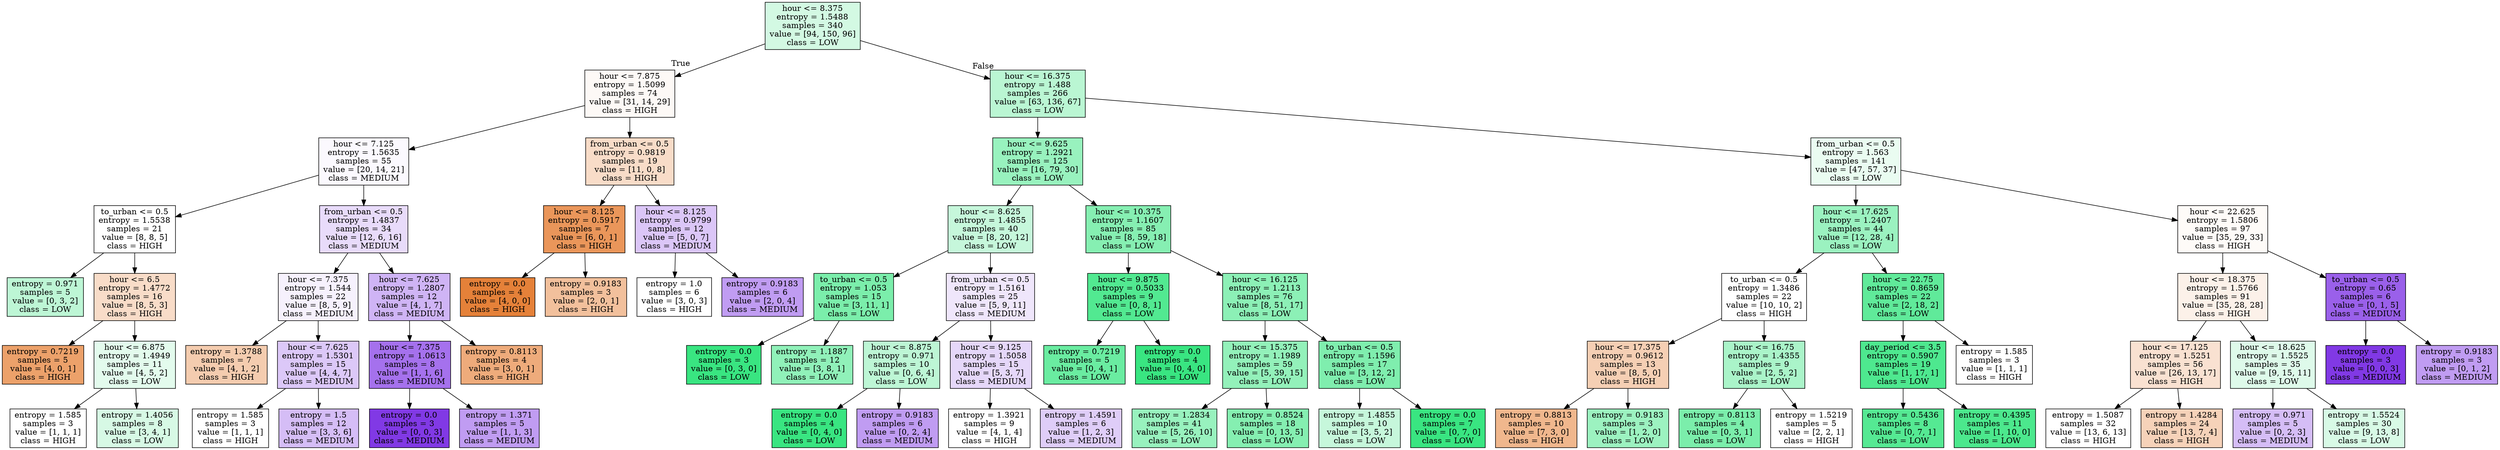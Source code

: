 digraph Tree {
node [shape=box, style="filled", color="black"] ;
0 [label="hour <= 8.375\nentropy = 1.5488\nsamples = 340\nvalue = [94, 150, 96]\nclass = LOW", fillcolor="#39e58138"] ;
1 [label="hour <= 7.875\nentropy = 1.5099\nsamples = 74\nvalue = [31, 14, 29]\nclass = HIGH", fillcolor="#e581390b"] ;
0 -> 1 [labeldistance=2.5, labelangle=45, headlabel="True"] ;
2 [label="hour <= 7.125\nentropy = 1.5635\nsamples = 55\nvalue = [20, 14, 21]\nclass = MEDIUM", fillcolor="#8139e507"] ;
1 -> 2 ;
3 [label="to_urban <= 0.5\nentropy = 1.5538\nsamples = 21\nvalue = [8, 8, 5]\nclass = HIGH", fillcolor="#e5813900"] ;
2 -> 3 ;
4 [label="entropy = 0.971\nsamples = 5\nvalue = [0, 3, 2]\nclass = LOW", fillcolor="#39e58155"] ;
3 -> 4 ;
5 [label="hour <= 6.5\nentropy = 1.4772\nsamples = 16\nvalue = [8, 5, 3]\nclass = HIGH", fillcolor="#e5813946"] ;
3 -> 5 ;
6 [label="entropy = 0.7219\nsamples = 5\nvalue = [4, 0, 1]\nclass = HIGH", fillcolor="#e58139bf"] ;
5 -> 6 ;
7 [label="hour <= 6.875\nentropy = 1.4949\nsamples = 11\nvalue = [4, 5, 2]\nclass = LOW", fillcolor="#39e58124"] ;
5 -> 7 ;
8 [label="entropy = 1.585\nsamples = 3\nvalue = [1, 1, 1]\nclass = HIGH", fillcolor="#e5813900"] ;
7 -> 8 ;
9 [label="entropy = 1.4056\nsamples = 8\nvalue = [3, 4, 1]\nclass = LOW", fillcolor="#39e58133"] ;
7 -> 9 ;
10 [label="from_urban <= 0.5\nentropy = 1.4837\nsamples = 34\nvalue = [12, 6, 16]\nclass = MEDIUM", fillcolor="#8139e52e"] ;
2 -> 10 ;
11 [label="hour <= 7.375\nentropy = 1.544\nsamples = 22\nvalue = [8, 5, 9]\nclass = MEDIUM", fillcolor="#8139e512"] ;
10 -> 11 ;
12 [label="entropy = 1.3788\nsamples = 7\nvalue = [4, 1, 2]\nclass = HIGH", fillcolor="#e5813966"] ;
11 -> 12 ;
13 [label="hour <= 7.625\nentropy = 1.5301\nsamples = 15\nvalue = [4, 4, 7]\nclass = MEDIUM", fillcolor="#8139e546"] ;
11 -> 13 ;
14 [label="entropy = 1.585\nsamples = 3\nvalue = [1, 1, 1]\nclass = HIGH", fillcolor="#e5813900"] ;
13 -> 14 ;
15 [label="entropy = 1.5\nsamples = 12\nvalue = [3, 3, 6]\nclass = MEDIUM", fillcolor="#8139e555"] ;
13 -> 15 ;
16 [label="hour <= 7.625\nentropy = 1.2807\nsamples = 12\nvalue = [4, 1, 7]\nclass = MEDIUM", fillcolor="#8139e560"] ;
10 -> 16 ;
17 [label="hour <= 7.375\nentropy = 1.0613\nsamples = 8\nvalue = [1, 1, 6]\nclass = MEDIUM", fillcolor="#8139e5b6"] ;
16 -> 17 ;
18 [label="entropy = 0.0\nsamples = 3\nvalue = [0, 0, 3]\nclass = MEDIUM", fillcolor="#8139e5ff"] ;
17 -> 18 ;
19 [label="entropy = 1.371\nsamples = 5\nvalue = [1, 1, 3]\nclass = MEDIUM", fillcolor="#8139e57f"] ;
17 -> 19 ;
20 [label="entropy = 0.8113\nsamples = 4\nvalue = [3, 0, 1]\nclass = HIGH", fillcolor="#e58139aa"] ;
16 -> 20 ;
21 [label="from_urban <= 0.5\nentropy = 0.9819\nsamples = 19\nvalue = [11, 0, 8]\nclass = HIGH", fillcolor="#e5813946"] ;
1 -> 21 ;
22 [label="hour <= 8.125\nentropy = 0.5917\nsamples = 7\nvalue = [6, 0, 1]\nclass = HIGH", fillcolor="#e58139d4"] ;
21 -> 22 ;
23 [label="entropy = 0.0\nsamples = 4\nvalue = [4, 0, 0]\nclass = HIGH", fillcolor="#e58139ff"] ;
22 -> 23 ;
24 [label="entropy = 0.9183\nsamples = 3\nvalue = [2, 0, 1]\nclass = HIGH", fillcolor="#e581397f"] ;
22 -> 24 ;
25 [label="hour <= 8.125\nentropy = 0.9799\nsamples = 12\nvalue = [5, 0, 7]\nclass = MEDIUM", fillcolor="#8139e549"] ;
21 -> 25 ;
26 [label="entropy = 1.0\nsamples = 6\nvalue = [3, 0, 3]\nclass = HIGH", fillcolor="#e5813900"] ;
25 -> 26 ;
27 [label="entropy = 0.9183\nsamples = 6\nvalue = [2, 0, 4]\nclass = MEDIUM", fillcolor="#8139e57f"] ;
25 -> 27 ;
28 [label="hour <= 16.375\nentropy = 1.488\nsamples = 266\nvalue = [63, 136, 67]\nclass = LOW", fillcolor="#39e58158"] ;
0 -> 28 [labeldistance=2.5, labelangle=-45, headlabel="False"] ;
29 [label="hour <= 9.625\nentropy = 1.2921\nsamples = 125\nvalue = [16, 79, 30]\nclass = LOW", fillcolor="#39e58184"] ;
28 -> 29 ;
30 [label="hour <= 8.625\nentropy = 1.4855\nsamples = 40\nvalue = [8, 20, 12]\nclass = LOW", fillcolor="#39e58149"] ;
29 -> 30 ;
31 [label="to_urban <= 0.5\nentropy = 1.053\nsamples = 15\nvalue = [3, 11, 1]\nclass = LOW", fillcolor="#39e581aa"] ;
30 -> 31 ;
32 [label="entropy = 0.0\nsamples = 3\nvalue = [0, 3, 0]\nclass = LOW", fillcolor="#39e581ff"] ;
31 -> 32 ;
33 [label="entropy = 1.1887\nsamples = 12\nvalue = [3, 8, 1]\nclass = LOW", fillcolor="#39e5818e"] ;
31 -> 33 ;
34 [label="from_urban <= 0.5\nentropy = 1.5161\nsamples = 25\nvalue = [5, 9, 11]\nclass = MEDIUM", fillcolor="#8139e520"] ;
30 -> 34 ;
35 [label="hour <= 8.875\nentropy = 0.971\nsamples = 10\nvalue = [0, 6, 4]\nclass = LOW", fillcolor="#39e58155"] ;
34 -> 35 ;
36 [label="entropy = 0.0\nsamples = 4\nvalue = [0, 4, 0]\nclass = LOW", fillcolor="#39e581ff"] ;
35 -> 36 ;
37 [label="entropy = 0.9183\nsamples = 6\nvalue = [0, 2, 4]\nclass = MEDIUM", fillcolor="#8139e57f"] ;
35 -> 37 ;
38 [label="hour <= 9.125\nentropy = 1.5058\nsamples = 15\nvalue = [5, 3, 7]\nclass = MEDIUM", fillcolor="#8139e533"] ;
34 -> 38 ;
39 [label="entropy = 1.3921\nsamples = 9\nvalue = [4, 1, 4]\nclass = HIGH", fillcolor="#e5813900"] ;
38 -> 39 ;
40 [label="entropy = 1.4591\nsamples = 6\nvalue = [1, 2, 3]\nclass = MEDIUM", fillcolor="#8139e540"] ;
38 -> 40 ;
41 [label="hour <= 10.375\nentropy = 1.1607\nsamples = 85\nvalue = [8, 59, 18]\nclass = LOW", fillcolor="#39e5819c"] ;
29 -> 41 ;
42 [label="hour <= 9.875\nentropy = 0.5033\nsamples = 9\nvalue = [0, 8, 1]\nclass = LOW", fillcolor="#39e581df"] ;
41 -> 42 ;
43 [label="entropy = 0.7219\nsamples = 5\nvalue = [0, 4, 1]\nclass = LOW", fillcolor="#39e581bf"] ;
42 -> 43 ;
44 [label="entropy = 0.0\nsamples = 4\nvalue = [0, 4, 0]\nclass = LOW", fillcolor="#39e581ff"] ;
42 -> 44 ;
45 [label="hour <= 16.125\nentropy = 1.2113\nsamples = 76\nvalue = [8, 51, 17]\nclass = LOW", fillcolor="#39e58193"] ;
41 -> 45 ;
46 [label="hour <= 15.375\nentropy = 1.1989\nsamples = 59\nvalue = [5, 39, 15]\nclass = LOW", fillcolor="#39e5818b"] ;
45 -> 46 ;
47 [label="entropy = 1.2834\nsamples = 41\nvalue = [5, 26, 10]\nclass = LOW", fillcolor="#39e58184"] ;
46 -> 47 ;
48 [label="entropy = 0.8524\nsamples = 18\nvalue = [0, 13, 5]\nclass = LOW", fillcolor="#39e5819d"] ;
46 -> 48 ;
49 [label="to_urban <= 0.5\nentropy = 1.1596\nsamples = 17\nvalue = [3, 12, 2]\nclass = LOW", fillcolor="#39e581a4"] ;
45 -> 49 ;
50 [label="entropy = 1.4855\nsamples = 10\nvalue = [3, 5, 2]\nclass = LOW", fillcolor="#39e58149"] ;
49 -> 50 ;
51 [label="entropy = 0.0\nsamples = 7\nvalue = [0, 7, 0]\nclass = LOW", fillcolor="#39e581ff"] ;
49 -> 51 ;
52 [label="from_urban <= 0.5\nentropy = 1.563\nsamples = 141\nvalue = [47, 57, 37]\nclass = LOW", fillcolor="#39e5811b"] ;
28 -> 52 ;
53 [label="hour <= 17.625\nentropy = 1.2407\nsamples = 44\nvalue = [12, 28, 4]\nclass = LOW", fillcolor="#39e58180"] ;
52 -> 53 ;
54 [label="to_urban <= 0.5\nentropy = 1.3486\nsamples = 22\nvalue = [10, 10, 2]\nclass = HIGH", fillcolor="#e5813900"] ;
53 -> 54 ;
55 [label="hour <= 17.375\nentropy = 0.9612\nsamples = 13\nvalue = [8, 5, 0]\nclass = HIGH", fillcolor="#e5813960"] ;
54 -> 55 ;
56 [label="entropy = 0.8813\nsamples = 10\nvalue = [7, 3, 0]\nclass = HIGH", fillcolor="#e5813992"] ;
55 -> 56 ;
57 [label="entropy = 0.9183\nsamples = 3\nvalue = [1, 2, 0]\nclass = LOW", fillcolor="#39e5817f"] ;
55 -> 57 ;
58 [label="hour <= 16.75\nentropy = 1.4355\nsamples = 9\nvalue = [2, 5, 2]\nclass = LOW", fillcolor="#39e5816d"] ;
54 -> 58 ;
59 [label="entropy = 0.8113\nsamples = 4\nvalue = [0, 3, 1]\nclass = LOW", fillcolor="#39e581aa"] ;
58 -> 59 ;
60 [label="entropy = 1.5219\nsamples = 5\nvalue = [2, 2, 1]\nclass = HIGH", fillcolor="#e5813900"] ;
58 -> 60 ;
61 [label="hour <= 22.75\nentropy = 0.8659\nsamples = 22\nvalue = [2, 18, 2]\nclass = LOW", fillcolor="#39e581cc"] ;
53 -> 61 ;
62 [label="day_period <= 3.5\nentropy = 0.5907\nsamples = 19\nvalue = [1, 17, 1]\nclass = LOW", fillcolor="#39e581e3"] ;
61 -> 62 ;
63 [label="entropy = 0.5436\nsamples = 8\nvalue = [0, 7, 1]\nclass = LOW", fillcolor="#39e581db"] ;
62 -> 63 ;
64 [label="entropy = 0.4395\nsamples = 11\nvalue = [1, 10, 0]\nclass = LOW", fillcolor="#39e581e6"] ;
62 -> 64 ;
65 [label="entropy = 1.585\nsamples = 3\nvalue = [1, 1, 1]\nclass = HIGH", fillcolor="#e5813900"] ;
61 -> 65 ;
66 [label="hour <= 22.625\nentropy = 1.5806\nsamples = 97\nvalue = [35, 29, 33]\nclass = HIGH", fillcolor="#e5813908"] ;
52 -> 66 ;
67 [label="hour <= 18.375\nentropy = 1.5766\nsamples = 91\nvalue = [35, 28, 28]\nclass = HIGH", fillcolor="#e581391c"] ;
66 -> 67 ;
68 [label="hour <= 17.125\nentropy = 1.5251\nsamples = 56\nvalue = [26, 13, 17]\nclass = HIGH", fillcolor="#e581393b"] ;
67 -> 68 ;
69 [label="entropy = 1.5087\nsamples = 32\nvalue = [13, 6, 13]\nclass = HIGH", fillcolor="#e5813900"] ;
68 -> 69 ;
70 [label="entropy = 1.4284\nsamples = 24\nvalue = [13, 7, 4]\nclass = HIGH", fillcolor="#e581395a"] ;
68 -> 70 ;
71 [label="hour <= 18.625\nentropy = 1.5525\nsamples = 35\nvalue = [9, 15, 11]\nclass = LOW", fillcolor="#39e5812a"] ;
67 -> 71 ;
72 [label="entropy = 0.971\nsamples = 5\nvalue = [0, 2, 3]\nclass = MEDIUM", fillcolor="#8139e555"] ;
71 -> 72 ;
73 [label="entropy = 1.5524\nsamples = 30\nvalue = [9, 13, 8]\nclass = LOW", fillcolor="#39e58131"] ;
71 -> 73 ;
74 [label="to_urban <= 0.5\nentropy = 0.65\nsamples = 6\nvalue = [0, 1, 5]\nclass = MEDIUM", fillcolor="#8139e5cc"] ;
66 -> 74 ;
75 [label="entropy = 0.0\nsamples = 3\nvalue = [0, 0, 3]\nclass = MEDIUM", fillcolor="#8139e5ff"] ;
74 -> 75 ;
76 [label="entropy = 0.9183\nsamples = 3\nvalue = [0, 1, 2]\nclass = MEDIUM", fillcolor="#8139e57f"] ;
74 -> 76 ;
}